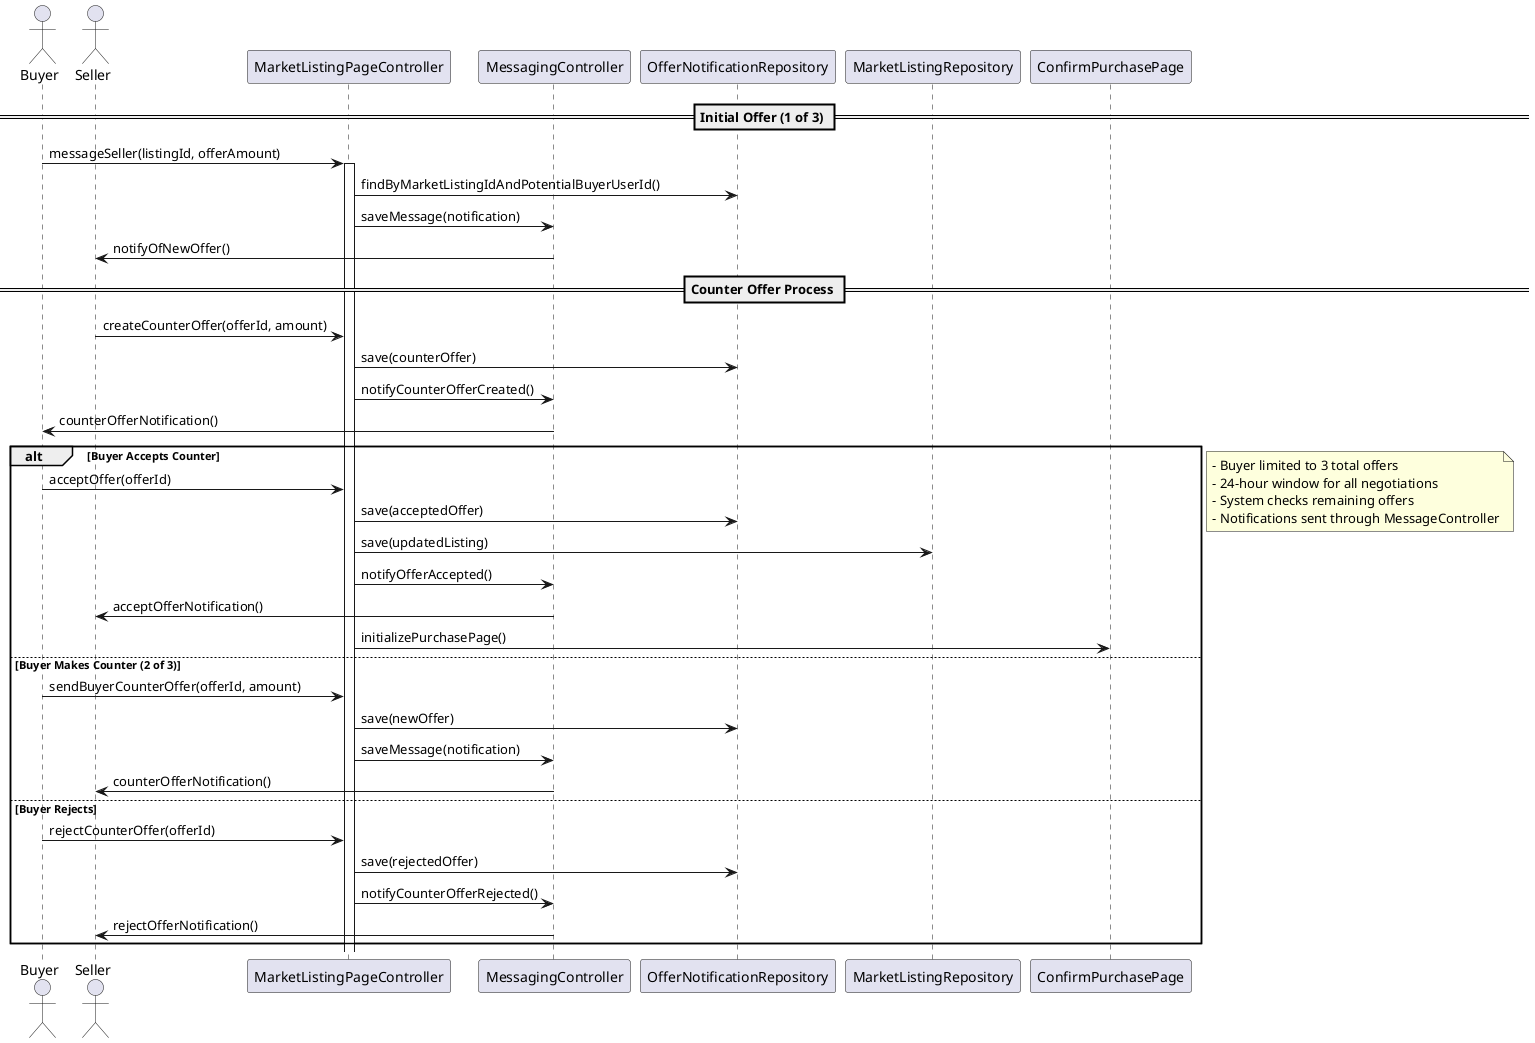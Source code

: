 @startuml

actor Buyer
actor Seller
participant MarketListingPageController
participant MessagingController
participant OfferNotificationRepository
participant MarketListingRepository

== Initial Offer (1 of 3) ==
Buyer -> MarketListingPageController: messageSeller(listingId, offerAmount)
activate MarketListingPageController

MarketListingPageController -> OfferNotificationRepository: findByMarketListingIdAndPotentialBuyerUserId()
MarketListingPageController -> MessagingController: saveMessage(notification)
MessagingController -> Seller: notifyOfNewOffer()

== Counter Offer Process ==
Seller -> MarketListingPageController: createCounterOffer(offerId, amount)
MarketListingPageController -> OfferNotificationRepository: save(counterOffer)
MarketListingPageController -> MessagingController: notifyCounterOfferCreated()
MessagingController -> Buyer: counterOfferNotification()

alt Buyer Accepts Counter
    Buyer -> MarketListingPageController: acceptOffer(offerId)
    MarketListingPageController -> OfferNotificationRepository: save(acceptedOffer)
    MarketListingPageController -> MarketListingRepository: save(updatedListing)
    MarketListingPageController -> MessagingController: notifyOfferAccepted()
    MessagingController -> Seller: acceptOfferNotification()
    MarketListingPageController -> ConfirmPurchasePage: initializePurchasePage()
    
else Buyer Makes Counter (2 of 3)
    Buyer -> MarketListingPageController: sendBuyerCounterOffer(offerId, amount)
    MarketListingPageController -> OfferNotificationRepository: save(newOffer)
    MarketListingPageController -> MessagingController: saveMessage(notification)
    MessagingController -> Seller: counterOfferNotification()

else Buyer Rejects
    Buyer -> MarketListingPageController: rejectCounterOffer(offerId)
    MarketListingPageController -> OfferNotificationRepository: save(rejectedOffer)
    MarketListingPageController -> MessagingController: notifyCounterOfferRejected()
    MessagingController -> Seller: rejectOfferNotification()
end

note right
  - Buyer limited to 3 total offers
  - 24-hour window for all negotiations
  - System checks remaining offers
  - Notifications sent through MessageController
end note

@enduml